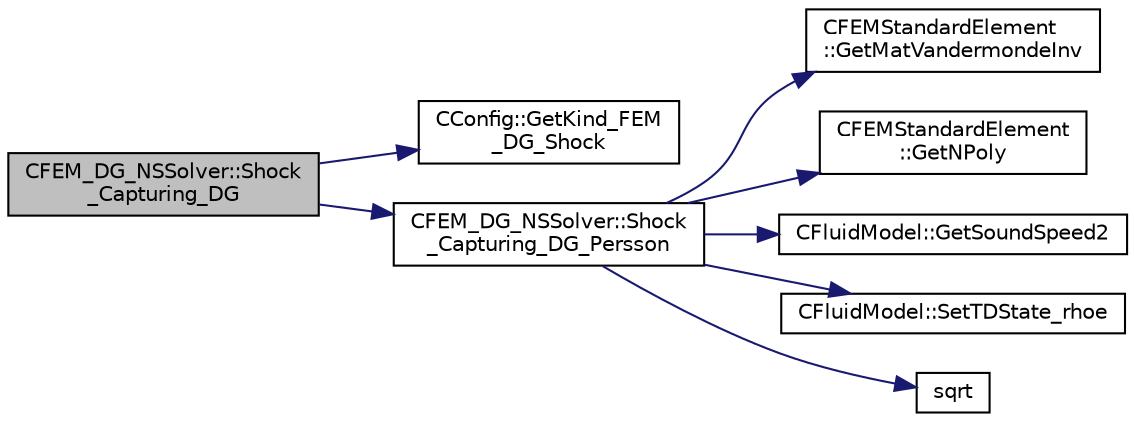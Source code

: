 digraph "CFEM_DG_NSSolver::Shock_Capturing_DG"
{
 // LATEX_PDF_SIZE
  edge [fontname="Helvetica",fontsize="10",labelfontname="Helvetica",labelfontsize="10"];
  node [fontname="Helvetica",fontsize="10",shape=record];
  rankdir="LR";
  Node1 [label="CFEM_DG_NSSolver::Shock\l_Capturing_DG",height=0.2,width=0.4,color="black", fillcolor="grey75", style="filled", fontcolor="black",tooltip="Compute the artificial viscosity for shock capturing in DG."];
  Node1 -> Node2 [color="midnightblue",fontsize="10",style="solid",fontname="Helvetica"];
  Node2 [label="CConfig::GetKind_FEM\l_DG_Shock",height=0.2,width=0.4,color="black", fillcolor="white", style="filled",URL="$classCConfig.html#afa721d24bb2ffcb31bc0743f64dd33ee",tooltip="Get the kind of shock capturing method in FEM DG solver."];
  Node1 -> Node3 [color="midnightblue",fontsize="10",style="solid",fontname="Helvetica"];
  Node3 [label="CFEM_DG_NSSolver::Shock\l_Capturing_DG_Persson",height=0.2,width=0.4,color="black", fillcolor="white", style="filled",URL="$classCFEM__DG__NSSolver.html#a04fa3111afb642b208d97efe113ff1cf",tooltip="Per-Olof Persson's method for capturing shock in DG."];
  Node3 -> Node4 [color="midnightblue",fontsize="10",style="solid",fontname="Helvetica"];
  Node4 [label="CFEMStandardElement\l::GetMatVandermondeInv",height=0.2,width=0.4,color="black", fillcolor="white", style="filled",URL="$classCFEMStandardElement.html#af525d0cd36565e5d1a452eaf927e14d0",tooltip="Function, which makes available the matrix storage of the inverse of Vandermonde matrix of solution D..."];
  Node3 -> Node5 [color="midnightblue",fontsize="10",style="solid",fontname="Helvetica"];
  Node5 [label="CFEMStandardElement\l::GetNPoly",height=0.2,width=0.4,color="black", fillcolor="white", style="filled",URL="$classCFEMStandardElement.html#a007e03cd4cc6bd8f37e54411eaf0b23f",tooltip="Function, which makes available the polynomial degree for this standard element."];
  Node3 -> Node6 [color="midnightblue",fontsize="10",style="solid",fontname="Helvetica"];
  Node6 [label="CFluidModel::GetSoundSpeed2",height=0.2,width=0.4,color="black", fillcolor="white", style="filled",URL="$classCFluidModel.html#a654e55c4c6bb3914b40fbc27410876ba",tooltip="Get fluid speed of sound squared."];
  Node3 -> Node7 [color="midnightblue",fontsize="10",style="solid",fontname="Helvetica"];
  Node7 [label="CFluidModel::SetTDState_rhoe",height=0.2,width=0.4,color="black", fillcolor="white", style="filled",URL="$classCFluidModel.html#a0c795f4190d7f03963bd4ba50f43c641",tooltip="virtual member that would be different for each gas model implemented"];
  Node3 -> Node8 [color="midnightblue",fontsize="10",style="solid",fontname="Helvetica"];
  Node8 [label="sqrt",height=0.2,width=0.4,color="black", fillcolor="white", style="filled",URL="$group__SIMD.html#ga54a1925ab40fb4249ea255072520de35",tooltip=" "];
}
